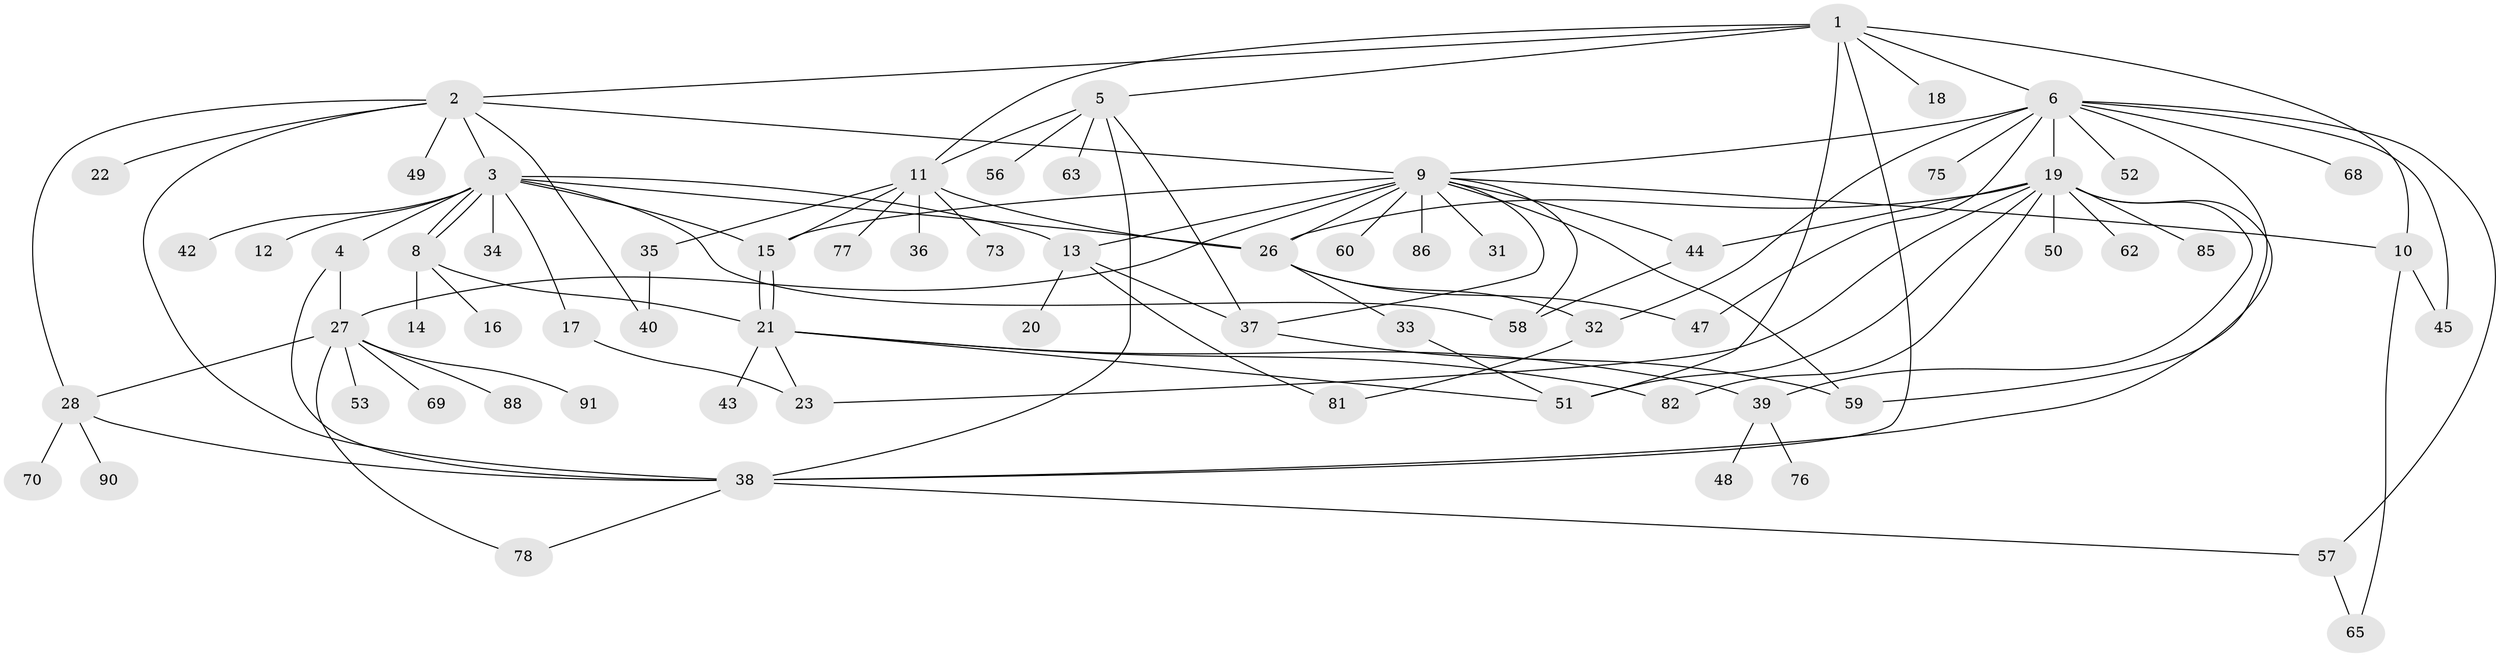 // Generated by graph-tools (version 1.1) at 2025/23/03/03/25 07:23:52]
// undirected, 69 vertices, 109 edges
graph export_dot {
graph [start="1"]
  node [color=gray90,style=filled];
  1;
  2 [super="+54"];
  3 [super="+83"];
  4;
  5 [super="+7"];
  6 [super="+74"];
  8 [super="+89"];
  9 [super="+66"];
  10 [super="+24"];
  11 [super="+80"];
  12;
  13 [super="+79"];
  14;
  15 [super="+29"];
  16;
  17 [super="+71"];
  18;
  19 [super="+25"];
  20;
  21 [super="+30"];
  22;
  23 [super="+84"];
  26 [super="+67"];
  27 [super="+72"];
  28 [super="+55"];
  31;
  32;
  33;
  34;
  35;
  36;
  37;
  38 [super="+46"];
  39 [super="+41"];
  40;
  42 [super="+64"];
  43;
  44;
  45;
  47;
  48;
  49;
  50;
  51 [super="+87"];
  52;
  53;
  56;
  57 [super="+61"];
  58;
  59;
  60;
  62;
  63;
  65;
  68;
  69;
  70;
  73;
  75;
  76;
  77;
  78;
  81;
  82;
  85;
  86;
  88;
  90;
  91;
  1 -- 2;
  1 -- 5;
  1 -- 6;
  1 -- 10;
  1 -- 11;
  1 -- 18;
  1 -- 38;
  1 -- 51;
  2 -- 3;
  2 -- 9;
  2 -- 22;
  2 -- 40;
  2 -- 49;
  2 -- 38;
  2 -- 28;
  3 -- 4;
  3 -- 8;
  3 -- 8;
  3 -- 12;
  3 -- 13;
  3 -- 15;
  3 -- 17;
  3 -- 34;
  3 -- 42;
  3 -- 58;
  3 -- 26;
  4 -- 27;
  4 -- 38;
  5 -- 11;
  5 -- 37;
  5 -- 56;
  5 -- 63;
  5 -- 38;
  6 -- 9;
  6 -- 19 [weight=2];
  6 -- 32;
  6 -- 45;
  6 -- 47;
  6 -- 52;
  6 -- 59;
  6 -- 68;
  6 -- 75;
  6 -- 57;
  8 -- 14;
  8 -- 16;
  8 -- 21 [weight=2];
  9 -- 10;
  9 -- 31;
  9 -- 37;
  9 -- 58;
  9 -- 59;
  9 -- 60;
  9 -- 26;
  9 -- 13 [weight=2];
  9 -- 86;
  9 -- 27;
  9 -- 44;
  9 -- 15;
  10 -- 65;
  10 -- 45;
  11 -- 26 [weight=2];
  11 -- 35;
  11 -- 36;
  11 -- 73;
  11 -- 77;
  11 -- 15;
  13 -- 20;
  13 -- 37;
  13 -- 81;
  15 -- 21;
  15 -- 21;
  17 -- 23;
  19 -- 23;
  19 -- 51;
  19 -- 62;
  19 -- 82;
  19 -- 85;
  19 -- 50;
  19 -- 39;
  19 -- 26;
  19 -- 44;
  19 -- 38;
  21 -- 39;
  21 -- 43;
  21 -- 82;
  21 -- 23;
  21 -- 51;
  26 -- 33;
  26 -- 32;
  26 -- 47;
  27 -- 28 [weight=2];
  27 -- 53;
  27 -- 69;
  27 -- 78;
  27 -- 88;
  27 -- 91;
  28 -- 38;
  28 -- 70;
  28 -- 90;
  32 -- 81;
  33 -- 51;
  35 -- 40;
  37 -- 59;
  38 -- 57;
  38 -- 78;
  39 -- 48;
  39 -- 76;
  44 -- 58;
  57 -- 65;
}
